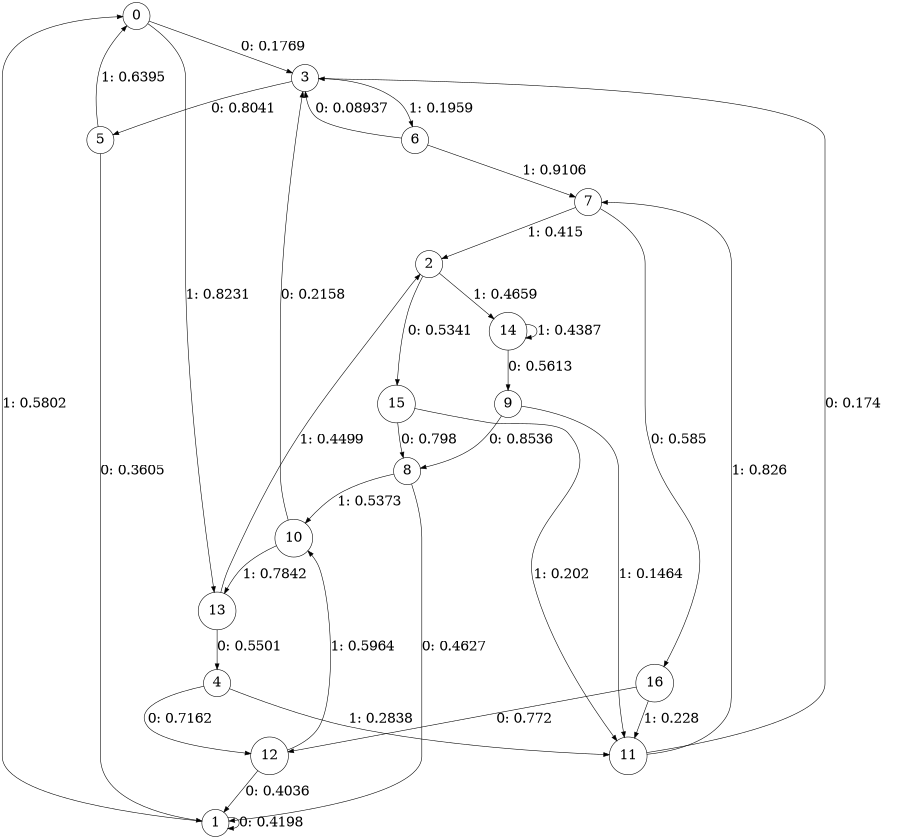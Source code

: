 digraph "ch33faceL5" {
size = "6,8.5";
ratio = "fill";
node [shape = circle];
node [fontsize = 24];
edge [fontsize = 24];
0 -> 3 [label = "0: 0.1769   "];
0 -> 13 [label = "1: 0.8231   "];
1 -> 1 [label = "0: 0.4198   "];
1 -> 0 [label = "1: 0.5802   "];
2 -> 15 [label = "0: 0.5341   "];
2 -> 14 [label = "1: 0.4659   "];
3 -> 5 [label = "0: 0.8041   "];
3 -> 6 [label = "1: 0.1959   "];
4 -> 12 [label = "0: 0.7162   "];
4 -> 11 [label = "1: 0.2838   "];
5 -> 1 [label = "0: 0.3605   "];
5 -> 0 [label = "1: 0.6395   "];
6 -> 3 [label = "0: 0.08937  "];
6 -> 7 [label = "1: 0.9106   "];
7 -> 16 [label = "0: 0.585    "];
7 -> 2 [label = "1: 0.415    "];
8 -> 1 [label = "0: 0.4627   "];
8 -> 10 [label = "1: 0.5373   "];
9 -> 8 [label = "0: 0.8536   "];
9 -> 11 [label = "1: 0.1464   "];
10 -> 3 [label = "0: 0.2158   "];
10 -> 13 [label = "1: 0.7842   "];
11 -> 3 [label = "0: 0.174    "];
11 -> 7 [label = "1: 0.826    "];
12 -> 1 [label = "0: 0.4036   "];
12 -> 10 [label = "1: 0.5964   "];
13 -> 4 [label = "0: 0.5501   "];
13 -> 2 [label = "1: 0.4499   "];
14 -> 9 [label = "0: 0.5613   "];
14 -> 14 [label = "1: 0.4387   "];
15 -> 8 [label = "0: 0.798    "];
15 -> 11 [label = "1: 0.202    "];
16 -> 12 [label = "0: 0.772    "];
16 -> 11 [label = "1: 0.228    "];
}